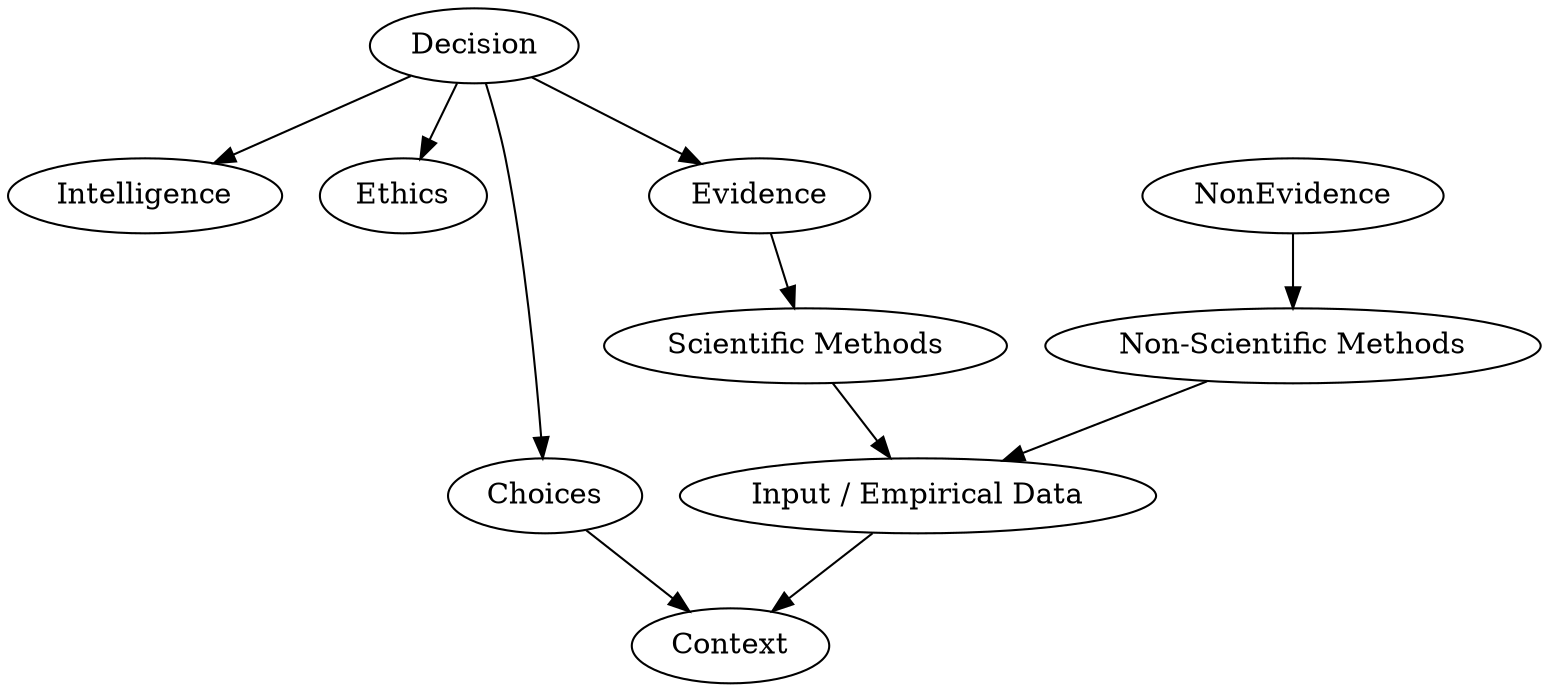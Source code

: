 digraph G {

  /*
    TODO
    A weird concept related to freedom
    that humans think they can do

    Decision ties into Systems Theory concepts
    could use to more easily explain it
  */
  "Decision";

  /*
    Intelligence is a metric that measures the capability of an agent
    to make optimal decisions in relation to its goals
  */
  "Intelligence" [weight=1];

  /*
    Decision making constraint
    that optimizes for good (<- TODO) of systems of agents
  */
  "Ethics" [weight=1];

  // All possible decisions you could make in current context
  "Choices" [weight=1];

  "Input / Empirical Data";

  // Information that has no correlation with the context
  "NonEvidence" -> "Non-Scientific Methods";

  // Information that comes from context
  "Evidence" [weight=1];

  "Decision" -> "Intelligence";

  "Decision" -> "Ethics";

  "Decision" -> "Choices";

  "Decision" -> "Evidence";

  "Evidence" -> "Scientific Methods";

  "Scientific Methods" -> "Input / Empirical Data";

  "Non-Scientific Methods" -> "Input / Empirical Data";

  /*
    TODO context needs to be abstracted away from the Laws of Physics
    -- the semantics need to function in any type of reality irregardless of physics
    -- senses - inputs (consciousness O.O)
    -- example contexts:
        - being somewhere in physical reality
        - virtual context - being an agent inside of a virtual world like a game
        - simulation context - we ourselves could be in a simulation
                            - mostly irrelevant for daily lives but fu -}
  {-  spacetime coordinate
      - 3D location
      - time             -}
  */
  "Context";

  "Choices" -> "Context";

  "Input / Empirical Data" -> "Context";
}